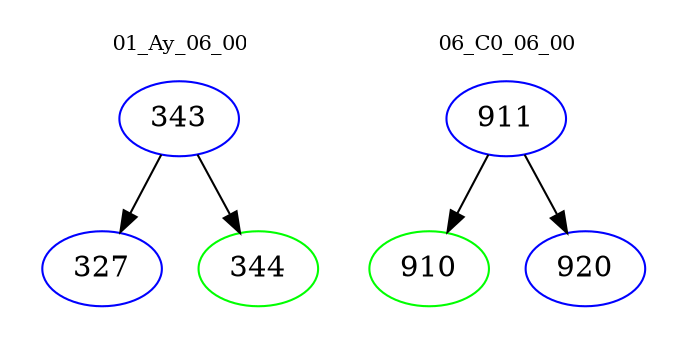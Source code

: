 digraph{
subgraph cluster_0 {
color = white
label = "01_Ay_06_00";
fontsize=10;
T0_343 [label="343", color="blue"]
T0_343 -> T0_327 [color="black"]
T0_327 [label="327", color="blue"]
T0_343 -> T0_344 [color="black"]
T0_344 [label="344", color="green"]
}
subgraph cluster_1 {
color = white
label = "06_C0_06_00";
fontsize=10;
T1_911 [label="911", color="blue"]
T1_911 -> T1_910 [color="black"]
T1_910 [label="910", color="green"]
T1_911 -> T1_920 [color="black"]
T1_920 [label="920", color="blue"]
}
}
